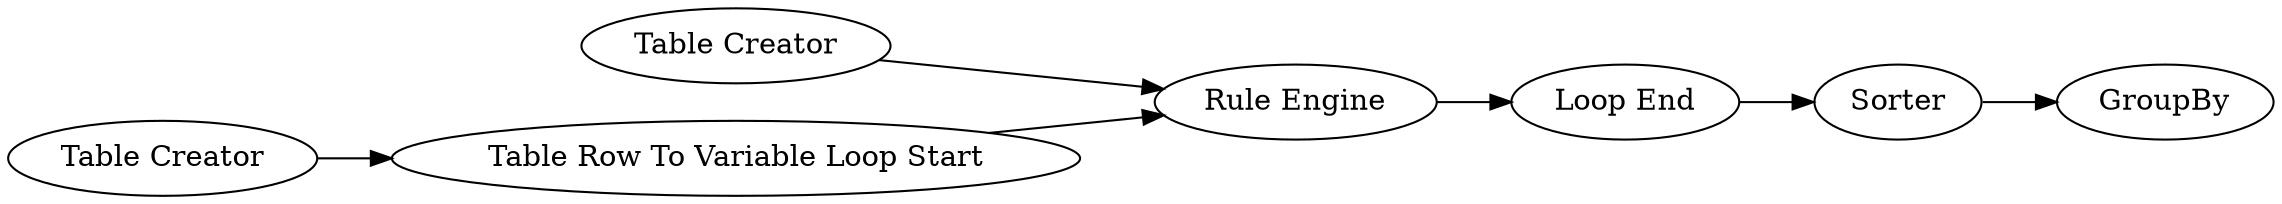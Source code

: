 digraph {
	30 [label="Table Creator"]
	31 [label="Table Creator"]
	32 [label="Table Row To Variable Loop Start"]
	33 [label="Rule Engine"]
	34 [label="Loop End"]
	35 [label=Sorter]
	36 [label=GroupBy]
	30 -> 33
	31 -> 32
	32 -> 33
	33 -> 34
	34 -> 35
	35 -> 36
	rankdir=LR
}
